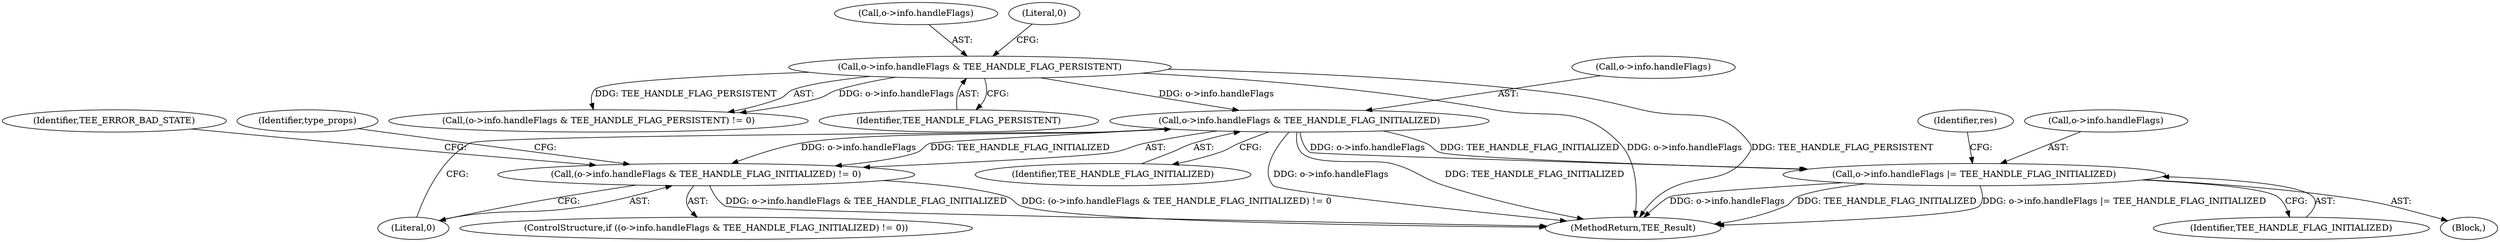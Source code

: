 digraph "0_optee_os_a637243270fc1faae16de059091795c32d86e65e_0@pointer" {
"1000164" [label="(Call,o->info.handleFlags & TEE_HANDLE_FLAG_INITIALIZED)"];
"1000152" [label="(Call,o->info.handleFlags & TEE_HANDLE_FLAG_PERSISTENT)"];
"1000163" [label="(Call,(o->info.handleFlags & TEE_HANDLE_FLAG_INITIALIZED) != 0)"];
"1000427" [label="(Call,o->info.handleFlags |= TEE_HANDLE_FLAG_INITIALIZED)"];
"1000436" [label="(MethodReturn,TEE_Result)"];
"1000153" [label="(Call,o->info.handleFlags)"];
"1000162" [label="(ControlStructure,if ((o->info.handleFlags & TEE_HANDLE_FLAG_INITIALIZED) != 0))"];
"1000173" [label="(Identifier,TEE_ERROR_BAD_STATE)"];
"1000175" [label="(Identifier,type_props)"];
"1000170" [label="(Identifier,TEE_HANDLE_FLAG_INITIALIZED)"];
"1000435" [label="(Identifier,res)"];
"1000428" [label="(Call,o->info.handleFlags)"];
"1000419" [label="(Block,)"];
"1000427" [label="(Call,o->info.handleFlags |= TEE_HANDLE_FLAG_INITIALIZED)"];
"1000164" [label="(Call,o->info.handleFlags & TEE_HANDLE_FLAG_INITIALIZED)"];
"1000158" [label="(Identifier,TEE_HANDLE_FLAG_PERSISTENT)"];
"1000433" [label="(Identifier,TEE_HANDLE_FLAG_INITIALIZED)"];
"1000171" [label="(Literal,0)"];
"1000165" [label="(Call,o->info.handleFlags)"];
"1000151" [label="(Call,(o->info.handleFlags & TEE_HANDLE_FLAG_PERSISTENT) != 0)"];
"1000163" [label="(Call,(o->info.handleFlags & TEE_HANDLE_FLAG_INITIALIZED) != 0)"];
"1000159" [label="(Literal,0)"];
"1000152" [label="(Call,o->info.handleFlags & TEE_HANDLE_FLAG_PERSISTENT)"];
"1000164" -> "1000163"  [label="AST: "];
"1000164" -> "1000170"  [label="CFG: "];
"1000165" -> "1000164"  [label="AST: "];
"1000170" -> "1000164"  [label="AST: "];
"1000171" -> "1000164"  [label="CFG: "];
"1000164" -> "1000436"  [label="DDG: TEE_HANDLE_FLAG_INITIALIZED"];
"1000164" -> "1000436"  [label="DDG: o->info.handleFlags"];
"1000164" -> "1000163"  [label="DDG: o->info.handleFlags"];
"1000164" -> "1000163"  [label="DDG: TEE_HANDLE_FLAG_INITIALIZED"];
"1000152" -> "1000164"  [label="DDG: o->info.handleFlags"];
"1000164" -> "1000427"  [label="DDG: o->info.handleFlags"];
"1000164" -> "1000427"  [label="DDG: TEE_HANDLE_FLAG_INITIALIZED"];
"1000152" -> "1000151"  [label="AST: "];
"1000152" -> "1000158"  [label="CFG: "];
"1000153" -> "1000152"  [label="AST: "];
"1000158" -> "1000152"  [label="AST: "];
"1000159" -> "1000152"  [label="CFG: "];
"1000152" -> "1000436"  [label="DDG: TEE_HANDLE_FLAG_PERSISTENT"];
"1000152" -> "1000436"  [label="DDG: o->info.handleFlags"];
"1000152" -> "1000151"  [label="DDG: o->info.handleFlags"];
"1000152" -> "1000151"  [label="DDG: TEE_HANDLE_FLAG_PERSISTENT"];
"1000163" -> "1000162"  [label="AST: "];
"1000163" -> "1000171"  [label="CFG: "];
"1000171" -> "1000163"  [label="AST: "];
"1000173" -> "1000163"  [label="CFG: "];
"1000175" -> "1000163"  [label="CFG: "];
"1000163" -> "1000436"  [label="DDG: o->info.handleFlags & TEE_HANDLE_FLAG_INITIALIZED"];
"1000163" -> "1000436"  [label="DDG: (o->info.handleFlags & TEE_HANDLE_FLAG_INITIALIZED) != 0"];
"1000427" -> "1000419"  [label="AST: "];
"1000427" -> "1000433"  [label="CFG: "];
"1000428" -> "1000427"  [label="AST: "];
"1000433" -> "1000427"  [label="AST: "];
"1000435" -> "1000427"  [label="CFG: "];
"1000427" -> "1000436"  [label="DDG: o->info.handleFlags |= TEE_HANDLE_FLAG_INITIALIZED"];
"1000427" -> "1000436"  [label="DDG: o->info.handleFlags"];
"1000427" -> "1000436"  [label="DDG: TEE_HANDLE_FLAG_INITIALIZED"];
}
